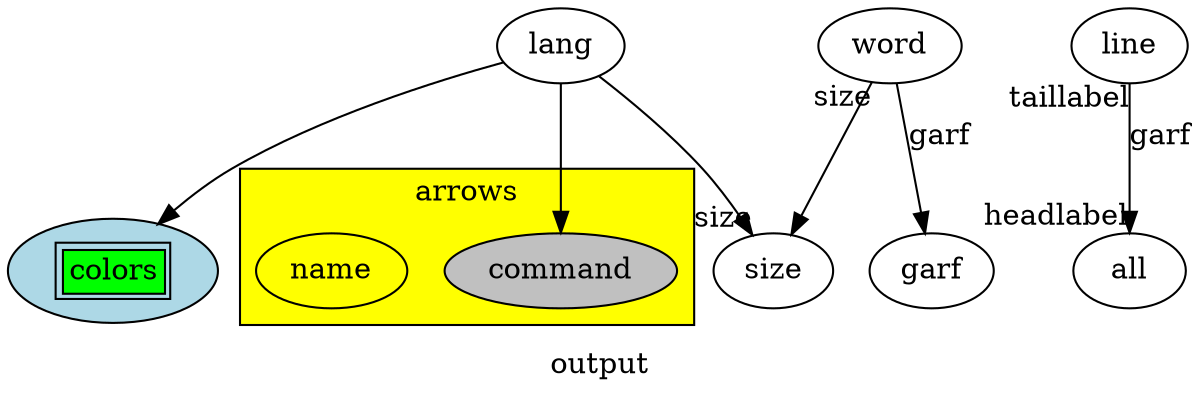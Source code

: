 digraph G {

  URL="http://www.graphviz.org/doc/info/output.html"
  label=output
  lang [ URL="http://www.graphviz.org/doc/info/lang.html" ]
   colors [
  style=filled
  fillcolor=lightblue
  URL="http://www.graphviz.org/doc/info/output.html"
label=<<table href="http://www.graphviz.org/doc/info/colors.html"><tr><td BGCOLOR="green">colors</td></tr></table>>];

  subgraph cluster0 {
     style=filled
     fillcolor=yellow
     URL="http://www.graphviz.org/doc/info/arrows.html"
     label=arrows
     command [ style=filled
        fillcolor=grey
        URL="http://www.graphviz.org/doc/info/command.html" ]
     name [ URL="\G \N"]
  }
  lang ->  command [ URL="http://www.graphviz.org/doc/info/shapes.html" 
  ]
  lang -> colors [ URL="\E" edgetooltip=self ]
  lang -> size [ URL="headurl" edgetooltip=headurl headlabel=size headULR=headsize]
  word -> size [ URL="tailurl" taillabel=size tailULR=tailsize]
  word -> garf [ URL="labelurl" label=garf labelURL=garf]
  line -> all [ 
    URL="labelurl" 
    edgeurl="edgeurl" 
    edgetooltip=edgetooltip
    label=garf 
    labelURL=garf
    headURL=headURL
    headlabel=headlabel
    headtooltip=headtooltip
    tailURL=tailURL
    taillabel=taillabel
    tailtooltip=tailtooltip
  ]
}
